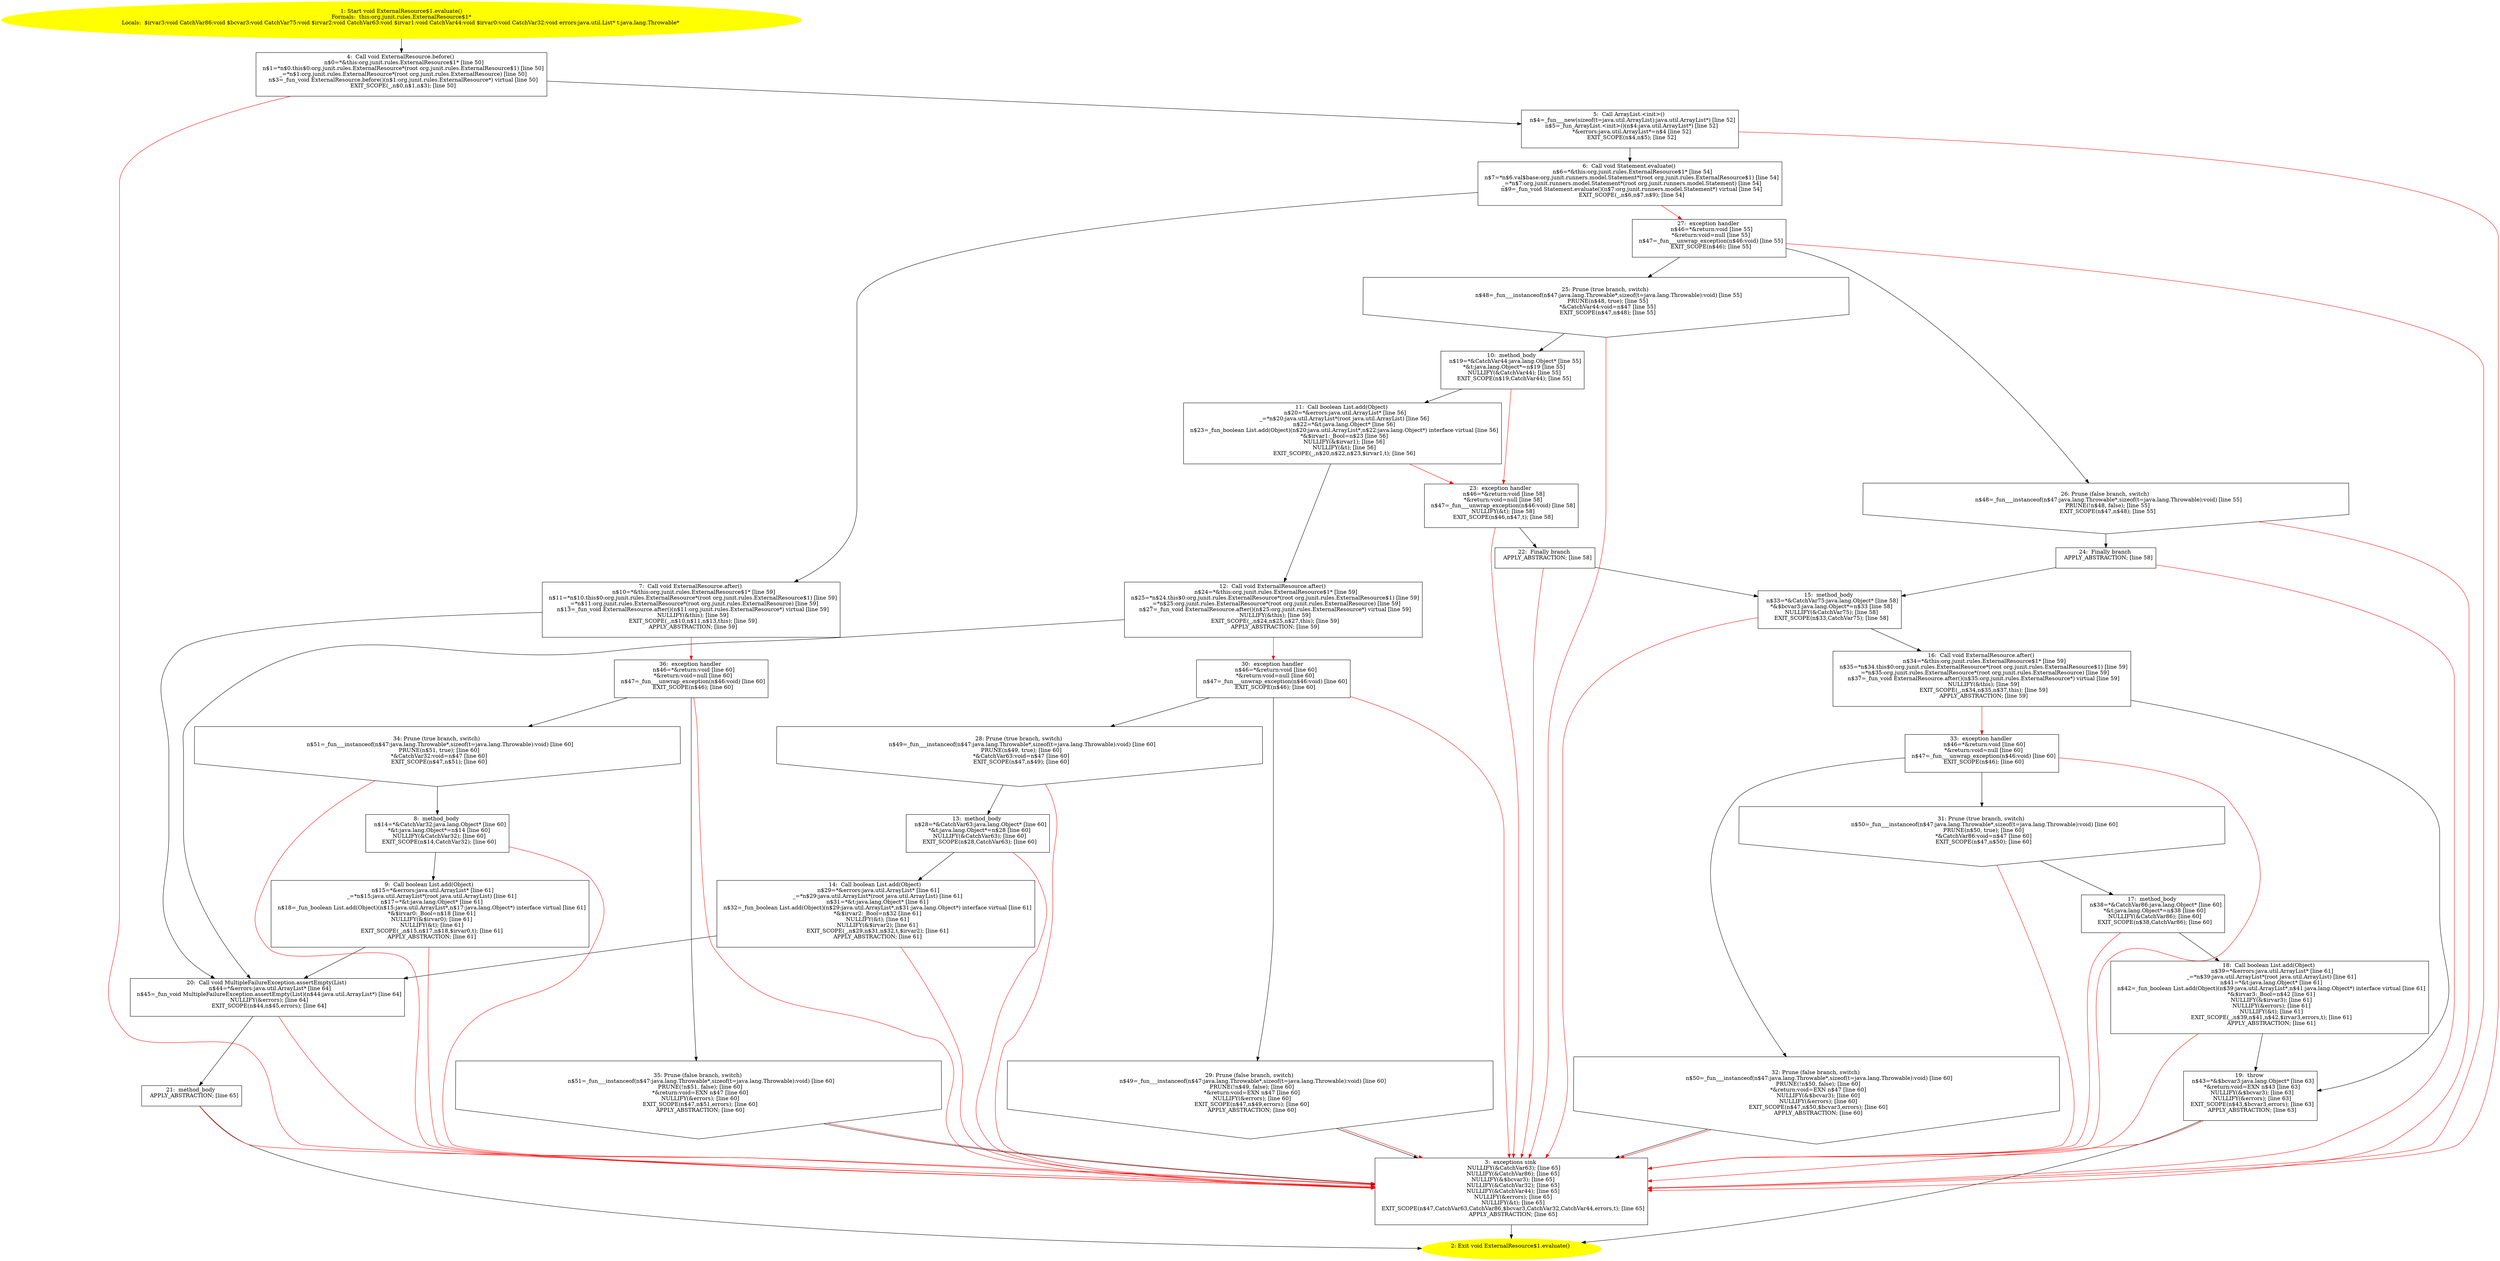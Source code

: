 /* @generated */
digraph cfg {
"org.junit.rules.ExternalResource$1.evaluate():void.ce32b842117c07d20088d72fd3f9ba41_1" [label="1: Start void ExternalResource$1.evaluate()\nFormals:  this:org.junit.rules.ExternalResource$1*\nLocals:  $irvar3:void CatchVar86:void $bcvar3:void CatchVar75:void $irvar2:void CatchVar63:void $irvar1:void CatchVar44:void $irvar0:void CatchVar32:void errors:java.util.List* t:java.lang.Throwable* \n  " color=yellow style=filled]
	

	 "org.junit.rules.ExternalResource$1.evaluate():void.ce32b842117c07d20088d72fd3f9ba41_1" -> "org.junit.rules.ExternalResource$1.evaluate():void.ce32b842117c07d20088d72fd3f9ba41_4" ;
"org.junit.rules.ExternalResource$1.evaluate():void.ce32b842117c07d20088d72fd3f9ba41_2" [label="2: Exit void ExternalResource$1.evaluate() \n  " color=yellow style=filled]
	

"org.junit.rules.ExternalResource$1.evaluate():void.ce32b842117c07d20088d72fd3f9ba41_3" [label="3:  exceptions sink \n   NULLIFY(&CatchVar63); [line 65]\n  NULLIFY(&CatchVar86); [line 65]\n  NULLIFY(&$bcvar3); [line 65]\n  NULLIFY(&CatchVar32); [line 65]\n  NULLIFY(&CatchVar44); [line 65]\n  NULLIFY(&errors); [line 65]\n  NULLIFY(&t); [line 65]\n  EXIT_SCOPE(n$47,CatchVar63,CatchVar86,$bcvar3,CatchVar32,CatchVar44,errors,t); [line 65]\n  APPLY_ABSTRACTION; [line 65]\n " shape="box"]
	

	 "org.junit.rules.ExternalResource$1.evaluate():void.ce32b842117c07d20088d72fd3f9ba41_3" -> "org.junit.rules.ExternalResource$1.evaluate():void.ce32b842117c07d20088d72fd3f9ba41_2" ;
"org.junit.rules.ExternalResource$1.evaluate():void.ce32b842117c07d20088d72fd3f9ba41_4" [label="4:  Call void ExternalResource.before() \n   n$0=*&this:org.junit.rules.ExternalResource$1* [line 50]\n  n$1=*n$0.this$0:org.junit.rules.ExternalResource*(root org.junit.rules.ExternalResource$1) [line 50]\n  _=*n$1:org.junit.rules.ExternalResource*(root org.junit.rules.ExternalResource) [line 50]\n  n$3=_fun_void ExternalResource.before()(n$1:org.junit.rules.ExternalResource*) virtual [line 50]\n  EXIT_SCOPE(_,n$0,n$1,n$3); [line 50]\n " shape="box"]
	

	 "org.junit.rules.ExternalResource$1.evaluate():void.ce32b842117c07d20088d72fd3f9ba41_4" -> "org.junit.rules.ExternalResource$1.evaluate():void.ce32b842117c07d20088d72fd3f9ba41_5" ;
	 "org.junit.rules.ExternalResource$1.evaluate():void.ce32b842117c07d20088d72fd3f9ba41_4" -> "org.junit.rules.ExternalResource$1.evaluate():void.ce32b842117c07d20088d72fd3f9ba41_3" [color="red" ];
"org.junit.rules.ExternalResource$1.evaluate():void.ce32b842117c07d20088d72fd3f9ba41_5" [label="5:  Call ArrayList.<init>() \n   n$4=_fun___new(sizeof(t=java.util.ArrayList):java.util.ArrayList*) [line 52]\n  n$5=_fun_ArrayList.<init>()(n$4:java.util.ArrayList*) [line 52]\n  *&errors:java.util.ArrayList*=n$4 [line 52]\n  EXIT_SCOPE(n$4,n$5); [line 52]\n " shape="box"]
	

	 "org.junit.rules.ExternalResource$1.evaluate():void.ce32b842117c07d20088d72fd3f9ba41_5" -> "org.junit.rules.ExternalResource$1.evaluate():void.ce32b842117c07d20088d72fd3f9ba41_6" ;
	 "org.junit.rules.ExternalResource$1.evaluate():void.ce32b842117c07d20088d72fd3f9ba41_5" -> "org.junit.rules.ExternalResource$1.evaluate():void.ce32b842117c07d20088d72fd3f9ba41_3" [color="red" ];
"org.junit.rules.ExternalResource$1.evaluate():void.ce32b842117c07d20088d72fd3f9ba41_6" [label="6:  Call void Statement.evaluate() \n   n$6=*&this:org.junit.rules.ExternalResource$1* [line 54]\n  n$7=*n$6.val$base:org.junit.runners.model.Statement*(root org.junit.rules.ExternalResource$1) [line 54]\n  _=*n$7:org.junit.runners.model.Statement*(root org.junit.runners.model.Statement) [line 54]\n  n$9=_fun_void Statement.evaluate()(n$7:org.junit.runners.model.Statement*) virtual [line 54]\n  EXIT_SCOPE(_,n$6,n$7,n$9); [line 54]\n " shape="box"]
	

	 "org.junit.rules.ExternalResource$1.evaluate():void.ce32b842117c07d20088d72fd3f9ba41_6" -> "org.junit.rules.ExternalResource$1.evaluate():void.ce32b842117c07d20088d72fd3f9ba41_7" ;
	 "org.junit.rules.ExternalResource$1.evaluate():void.ce32b842117c07d20088d72fd3f9ba41_6" -> "org.junit.rules.ExternalResource$1.evaluate():void.ce32b842117c07d20088d72fd3f9ba41_27" [color="red" ];
"org.junit.rules.ExternalResource$1.evaluate():void.ce32b842117c07d20088d72fd3f9ba41_7" [label="7:  Call void ExternalResource.after() \n   n$10=*&this:org.junit.rules.ExternalResource$1* [line 59]\n  n$11=*n$10.this$0:org.junit.rules.ExternalResource*(root org.junit.rules.ExternalResource$1) [line 59]\n  _=*n$11:org.junit.rules.ExternalResource*(root org.junit.rules.ExternalResource) [line 59]\n  n$13=_fun_void ExternalResource.after()(n$11:org.junit.rules.ExternalResource*) virtual [line 59]\n  NULLIFY(&this); [line 59]\n  EXIT_SCOPE(_,n$10,n$11,n$13,this); [line 59]\n  APPLY_ABSTRACTION; [line 59]\n " shape="box"]
	

	 "org.junit.rules.ExternalResource$1.evaluate():void.ce32b842117c07d20088d72fd3f9ba41_7" -> "org.junit.rules.ExternalResource$1.evaluate():void.ce32b842117c07d20088d72fd3f9ba41_20" ;
	 "org.junit.rules.ExternalResource$1.evaluate():void.ce32b842117c07d20088d72fd3f9ba41_7" -> "org.junit.rules.ExternalResource$1.evaluate():void.ce32b842117c07d20088d72fd3f9ba41_36" [color="red" ];
"org.junit.rules.ExternalResource$1.evaluate():void.ce32b842117c07d20088d72fd3f9ba41_8" [label="8:  method_body \n   n$14=*&CatchVar32:java.lang.Object* [line 60]\n  *&t:java.lang.Object*=n$14 [line 60]\n  NULLIFY(&CatchVar32); [line 60]\n  EXIT_SCOPE(n$14,CatchVar32); [line 60]\n " shape="box"]
	

	 "org.junit.rules.ExternalResource$1.evaluate():void.ce32b842117c07d20088d72fd3f9ba41_8" -> "org.junit.rules.ExternalResource$1.evaluate():void.ce32b842117c07d20088d72fd3f9ba41_9" ;
	 "org.junit.rules.ExternalResource$1.evaluate():void.ce32b842117c07d20088d72fd3f9ba41_8" -> "org.junit.rules.ExternalResource$1.evaluate():void.ce32b842117c07d20088d72fd3f9ba41_3" [color="red" ];
"org.junit.rules.ExternalResource$1.evaluate():void.ce32b842117c07d20088d72fd3f9ba41_9" [label="9:  Call boolean List.add(Object) \n   n$15=*&errors:java.util.ArrayList* [line 61]\n  _=*n$15:java.util.ArrayList*(root java.util.ArrayList) [line 61]\n  n$17=*&t:java.lang.Object* [line 61]\n  n$18=_fun_boolean List.add(Object)(n$15:java.util.ArrayList*,n$17:java.lang.Object*) interface virtual [line 61]\n  *&$irvar0:_Bool=n$18 [line 61]\n  NULLIFY(&$irvar0); [line 61]\n  NULLIFY(&t); [line 61]\n  EXIT_SCOPE(_,n$15,n$17,n$18,$irvar0,t); [line 61]\n  APPLY_ABSTRACTION; [line 61]\n " shape="box"]
	

	 "org.junit.rules.ExternalResource$1.evaluate():void.ce32b842117c07d20088d72fd3f9ba41_9" -> "org.junit.rules.ExternalResource$1.evaluate():void.ce32b842117c07d20088d72fd3f9ba41_20" ;
	 "org.junit.rules.ExternalResource$1.evaluate():void.ce32b842117c07d20088d72fd3f9ba41_9" -> "org.junit.rules.ExternalResource$1.evaluate():void.ce32b842117c07d20088d72fd3f9ba41_3" [color="red" ];
"org.junit.rules.ExternalResource$1.evaluate():void.ce32b842117c07d20088d72fd3f9ba41_10" [label="10:  method_body \n   n$19=*&CatchVar44:java.lang.Object* [line 55]\n  *&t:java.lang.Object*=n$19 [line 55]\n  NULLIFY(&CatchVar44); [line 55]\n  EXIT_SCOPE(n$19,CatchVar44); [line 55]\n " shape="box"]
	

	 "org.junit.rules.ExternalResource$1.evaluate():void.ce32b842117c07d20088d72fd3f9ba41_10" -> "org.junit.rules.ExternalResource$1.evaluate():void.ce32b842117c07d20088d72fd3f9ba41_11" ;
	 "org.junit.rules.ExternalResource$1.evaluate():void.ce32b842117c07d20088d72fd3f9ba41_10" -> "org.junit.rules.ExternalResource$1.evaluate():void.ce32b842117c07d20088d72fd3f9ba41_23" [color="red" ];
"org.junit.rules.ExternalResource$1.evaluate():void.ce32b842117c07d20088d72fd3f9ba41_11" [label="11:  Call boolean List.add(Object) \n   n$20=*&errors:java.util.ArrayList* [line 56]\n  _=*n$20:java.util.ArrayList*(root java.util.ArrayList) [line 56]\n  n$22=*&t:java.lang.Object* [line 56]\n  n$23=_fun_boolean List.add(Object)(n$20:java.util.ArrayList*,n$22:java.lang.Object*) interface virtual [line 56]\n  *&$irvar1:_Bool=n$23 [line 56]\n  NULLIFY(&$irvar1); [line 56]\n  NULLIFY(&t); [line 56]\n  EXIT_SCOPE(_,n$20,n$22,n$23,$irvar1,t); [line 56]\n " shape="box"]
	

	 "org.junit.rules.ExternalResource$1.evaluate():void.ce32b842117c07d20088d72fd3f9ba41_11" -> "org.junit.rules.ExternalResource$1.evaluate():void.ce32b842117c07d20088d72fd3f9ba41_12" ;
	 "org.junit.rules.ExternalResource$1.evaluate():void.ce32b842117c07d20088d72fd3f9ba41_11" -> "org.junit.rules.ExternalResource$1.evaluate():void.ce32b842117c07d20088d72fd3f9ba41_23" [color="red" ];
"org.junit.rules.ExternalResource$1.evaluate():void.ce32b842117c07d20088d72fd3f9ba41_12" [label="12:  Call void ExternalResource.after() \n   n$24=*&this:org.junit.rules.ExternalResource$1* [line 59]\n  n$25=*n$24.this$0:org.junit.rules.ExternalResource*(root org.junit.rules.ExternalResource$1) [line 59]\n  _=*n$25:org.junit.rules.ExternalResource*(root org.junit.rules.ExternalResource) [line 59]\n  n$27=_fun_void ExternalResource.after()(n$25:org.junit.rules.ExternalResource*) virtual [line 59]\n  NULLIFY(&this); [line 59]\n  EXIT_SCOPE(_,n$24,n$25,n$27,this); [line 59]\n  APPLY_ABSTRACTION; [line 59]\n " shape="box"]
	

	 "org.junit.rules.ExternalResource$1.evaluate():void.ce32b842117c07d20088d72fd3f9ba41_12" -> "org.junit.rules.ExternalResource$1.evaluate():void.ce32b842117c07d20088d72fd3f9ba41_20" ;
	 "org.junit.rules.ExternalResource$1.evaluate():void.ce32b842117c07d20088d72fd3f9ba41_12" -> "org.junit.rules.ExternalResource$1.evaluate():void.ce32b842117c07d20088d72fd3f9ba41_30" [color="red" ];
"org.junit.rules.ExternalResource$1.evaluate():void.ce32b842117c07d20088d72fd3f9ba41_13" [label="13:  method_body \n   n$28=*&CatchVar63:java.lang.Object* [line 60]\n  *&t:java.lang.Object*=n$28 [line 60]\n  NULLIFY(&CatchVar63); [line 60]\n  EXIT_SCOPE(n$28,CatchVar63); [line 60]\n " shape="box"]
	

	 "org.junit.rules.ExternalResource$1.evaluate():void.ce32b842117c07d20088d72fd3f9ba41_13" -> "org.junit.rules.ExternalResource$1.evaluate():void.ce32b842117c07d20088d72fd3f9ba41_14" ;
	 "org.junit.rules.ExternalResource$1.evaluate():void.ce32b842117c07d20088d72fd3f9ba41_13" -> "org.junit.rules.ExternalResource$1.evaluate():void.ce32b842117c07d20088d72fd3f9ba41_3" [color="red" ];
"org.junit.rules.ExternalResource$1.evaluate():void.ce32b842117c07d20088d72fd3f9ba41_14" [label="14:  Call boolean List.add(Object) \n   n$29=*&errors:java.util.ArrayList* [line 61]\n  _=*n$29:java.util.ArrayList*(root java.util.ArrayList) [line 61]\n  n$31=*&t:java.lang.Object* [line 61]\n  n$32=_fun_boolean List.add(Object)(n$29:java.util.ArrayList*,n$31:java.lang.Object*) interface virtual [line 61]\n  *&$irvar2:_Bool=n$32 [line 61]\n  NULLIFY(&t); [line 61]\n  NULLIFY(&$irvar2); [line 61]\n  EXIT_SCOPE(_,n$29,n$31,n$32,t,$irvar2); [line 61]\n  APPLY_ABSTRACTION; [line 61]\n " shape="box"]
	

	 "org.junit.rules.ExternalResource$1.evaluate():void.ce32b842117c07d20088d72fd3f9ba41_14" -> "org.junit.rules.ExternalResource$1.evaluate():void.ce32b842117c07d20088d72fd3f9ba41_20" ;
	 "org.junit.rules.ExternalResource$1.evaluate():void.ce32b842117c07d20088d72fd3f9ba41_14" -> "org.junit.rules.ExternalResource$1.evaluate():void.ce32b842117c07d20088d72fd3f9ba41_3" [color="red" ];
"org.junit.rules.ExternalResource$1.evaluate():void.ce32b842117c07d20088d72fd3f9ba41_15" [label="15:  method_body \n   n$33=*&CatchVar75:java.lang.Object* [line 58]\n  *&$bcvar3:java.lang.Object*=n$33 [line 58]\n  NULLIFY(&CatchVar75); [line 58]\n  EXIT_SCOPE(n$33,CatchVar75); [line 58]\n " shape="box"]
	

	 "org.junit.rules.ExternalResource$1.evaluate():void.ce32b842117c07d20088d72fd3f9ba41_15" -> "org.junit.rules.ExternalResource$1.evaluate():void.ce32b842117c07d20088d72fd3f9ba41_16" ;
	 "org.junit.rules.ExternalResource$1.evaluate():void.ce32b842117c07d20088d72fd3f9ba41_15" -> "org.junit.rules.ExternalResource$1.evaluate():void.ce32b842117c07d20088d72fd3f9ba41_3" [color="red" ];
"org.junit.rules.ExternalResource$1.evaluate():void.ce32b842117c07d20088d72fd3f9ba41_16" [label="16:  Call void ExternalResource.after() \n   n$34=*&this:org.junit.rules.ExternalResource$1* [line 59]\n  n$35=*n$34.this$0:org.junit.rules.ExternalResource*(root org.junit.rules.ExternalResource$1) [line 59]\n  _=*n$35:org.junit.rules.ExternalResource*(root org.junit.rules.ExternalResource) [line 59]\n  n$37=_fun_void ExternalResource.after()(n$35:org.junit.rules.ExternalResource*) virtual [line 59]\n  NULLIFY(&this); [line 59]\n  EXIT_SCOPE(_,n$34,n$35,n$37,this); [line 59]\n  APPLY_ABSTRACTION; [line 59]\n " shape="box"]
	

	 "org.junit.rules.ExternalResource$1.evaluate():void.ce32b842117c07d20088d72fd3f9ba41_16" -> "org.junit.rules.ExternalResource$1.evaluate():void.ce32b842117c07d20088d72fd3f9ba41_19" ;
	 "org.junit.rules.ExternalResource$1.evaluate():void.ce32b842117c07d20088d72fd3f9ba41_16" -> "org.junit.rules.ExternalResource$1.evaluate():void.ce32b842117c07d20088d72fd3f9ba41_33" [color="red" ];
"org.junit.rules.ExternalResource$1.evaluate():void.ce32b842117c07d20088d72fd3f9ba41_17" [label="17:  method_body \n   n$38=*&CatchVar86:java.lang.Object* [line 60]\n  *&t:java.lang.Object*=n$38 [line 60]\n  NULLIFY(&CatchVar86); [line 60]\n  EXIT_SCOPE(n$38,CatchVar86); [line 60]\n " shape="box"]
	

	 "org.junit.rules.ExternalResource$1.evaluate():void.ce32b842117c07d20088d72fd3f9ba41_17" -> "org.junit.rules.ExternalResource$1.evaluate():void.ce32b842117c07d20088d72fd3f9ba41_18" ;
	 "org.junit.rules.ExternalResource$1.evaluate():void.ce32b842117c07d20088d72fd3f9ba41_17" -> "org.junit.rules.ExternalResource$1.evaluate():void.ce32b842117c07d20088d72fd3f9ba41_3" [color="red" ];
"org.junit.rules.ExternalResource$1.evaluate():void.ce32b842117c07d20088d72fd3f9ba41_18" [label="18:  Call boolean List.add(Object) \n   n$39=*&errors:java.util.ArrayList* [line 61]\n  _=*n$39:java.util.ArrayList*(root java.util.ArrayList) [line 61]\n  n$41=*&t:java.lang.Object* [line 61]\n  n$42=_fun_boolean List.add(Object)(n$39:java.util.ArrayList*,n$41:java.lang.Object*) interface virtual [line 61]\n  *&$irvar3:_Bool=n$42 [line 61]\n  NULLIFY(&$irvar3); [line 61]\n  NULLIFY(&errors); [line 61]\n  NULLIFY(&t); [line 61]\n  EXIT_SCOPE(_,n$39,n$41,n$42,$irvar3,errors,t); [line 61]\n  APPLY_ABSTRACTION; [line 61]\n " shape="box"]
	

	 "org.junit.rules.ExternalResource$1.evaluate():void.ce32b842117c07d20088d72fd3f9ba41_18" -> "org.junit.rules.ExternalResource$1.evaluate():void.ce32b842117c07d20088d72fd3f9ba41_19" ;
	 "org.junit.rules.ExternalResource$1.evaluate():void.ce32b842117c07d20088d72fd3f9ba41_18" -> "org.junit.rules.ExternalResource$1.evaluate():void.ce32b842117c07d20088d72fd3f9ba41_3" [color="red" ];
"org.junit.rules.ExternalResource$1.evaluate():void.ce32b842117c07d20088d72fd3f9ba41_19" [label="19:  throw \n   n$43=*&$bcvar3:java.lang.Object* [line 63]\n  *&return:void=EXN n$43 [line 63]\n  NULLIFY(&$bcvar3); [line 63]\n  NULLIFY(&errors); [line 63]\n  EXIT_SCOPE(n$43,$bcvar3,errors); [line 63]\n  APPLY_ABSTRACTION; [line 63]\n " shape="box"]
	

	 "org.junit.rules.ExternalResource$1.evaluate():void.ce32b842117c07d20088d72fd3f9ba41_19" -> "org.junit.rules.ExternalResource$1.evaluate():void.ce32b842117c07d20088d72fd3f9ba41_2" ;
	 "org.junit.rules.ExternalResource$1.evaluate():void.ce32b842117c07d20088d72fd3f9ba41_19" -> "org.junit.rules.ExternalResource$1.evaluate():void.ce32b842117c07d20088d72fd3f9ba41_3" [color="red" ];
"org.junit.rules.ExternalResource$1.evaluate():void.ce32b842117c07d20088d72fd3f9ba41_20" [label="20:  Call void MultipleFailureException.assertEmpty(List) \n   n$44=*&errors:java.util.ArrayList* [line 64]\n  n$45=_fun_void MultipleFailureException.assertEmpty(List)(n$44:java.util.ArrayList*) [line 64]\n  NULLIFY(&errors); [line 64]\n  EXIT_SCOPE(n$44,n$45,errors); [line 64]\n " shape="box"]
	

	 "org.junit.rules.ExternalResource$1.evaluate():void.ce32b842117c07d20088d72fd3f9ba41_20" -> "org.junit.rules.ExternalResource$1.evaluate():void.ce32b842117c07d20088d72fd3f9ba41_21" ;
	 "org.junit.rules.ExternalResource$1.evaluate():void.ce32b842117c07d20088d72fd3f9ba41_20" -> "org.junit.rules.ExternalResource$1.evaluate():void.ce32b842117c07d20088d72fd3f9ba41_3" [color="red" ];
"org.junit.rules.ExternalResource$1.evaluate():void.ce32b842117c07d20088d72fd3f9ba41_21" [label="21:  method_body \n   APPLY_ABSTRACTION; [line 65]\n " shape="box"]
	

	 "org.junit.rules.ExternalResource$1.evaluate():void.ce32b842117c07d20088d72fd3f9ba41_21" -> "org.junit.rules.ExternalResource$1.evaluate():void.ce32b842117c07d20088d72fd3f9ba41_2" ;
	 "org.junit.rules.ExternalResource$1.evaluate():void.ce32b842117c07d20088d72fd3f9ba41_21" -> "org.junit.rules.ExternalResource$1.evaluate():void.ce32b842117c07d20088d72fd3f9ba41_3" [color="red" ];
"org.junit.rules.ExternalResource$1.evaluate():void.ce32b842117c07d20088d72fd3f9ba41_22" [label="22:  Finally branch \n   APPLY_ABSTRACTION; [line 58]\n " shape="box"]
	

	 "org.junit.rules.ExternalResource$1.evaluate():void.ce32b842117c07d20088d72fd3f9ba41_22" -> "org.junit.rules.ExternalResource$1.evaluate():void.ce32b842117c07d20088d72fd3f9ba41_15" ;
	 "org.junit.rules.ExternalResource$1.evaluate():void.ce32b842117c07d20088d72fd3f9ba41_22" -> "org.junit.rules.ExternalResource$1.evaluate():void.ce32b842117c07d20088d72fd3f9ba41_3" [color="red" ];
"org.junit.rules.ExternalResource$1.evaluate():void.ce32b842117c07d20088d72fd3f9ba41_23" [label="23:  exception handler \n   n$46=*&return:void [line 58]\n  *&return:void=null [line 58]\n  n$47=_fun___unwrap_exception(n$46:void) [line 58]\n  NULLIFY(&t); [line 58]\n  EXIT_SCOPE(n$46,n$47,t); [line 58]\n " shape="box"]
	

	 "org.junit.rules.ExternalResource$1.evaluate():void.ce32b842117c07d20088d72fd3f9ba41_23" -> "org.junit.rules.ExternalResource$1.evaluate():void.ce32b842117c07d20088d72fd3f9ba41_22" ;
	 "org.junit.rules.ExternalResource$1.evaluate():void.ce32b842117c07d20088d72fd3f9ba41_23" -> "org.junit.rules.ExternalResource$1.evaluate():void.ce32b842117c07d20088d72fd3f9ba41_3" [color="red" ];
"org.junit.rules.ExternalResource$1.evaluate():void.ce32b842117c07d20088d72fd3f9ba41_24" [label="24:  Finally branch \n   APPLY_ABSTRACTION; [line 58]\n " shape="box"]
	

	 "org.junit.rules.ExternalResource$1.evaluate():void.ce32b842117c07d20088d72fd3f9ba41_24" -> "org.junit.rules.ExternalResource$1.evaluate():void.ce32b842117c07d20088d72fd3f9ba41_15" ;
	 "org.junit.rules.ExternalResource$1.evaluate():void.ce32b842117c07d20088d72fd3f9ba41_24" -> "org.junit.rules.ExternalResource$1.evaluate():void.ce32b842117c07d20088d72fd3f9ba41_3" [color="red" ];
"org.junit.rules.ExternalResource$1.evaluate():void.ce32b842117c07d20088d72fd3f9ba41_25" [label="25: Prune (true branch, switch) \n   n$48=_fun___instanceof(n$47:java.lang.Throwable*,sizeof(t=java.lang.Throwable):void) [line 55]\n  PRUNE(n$48, true); [line 55]\n  *&CatchVar44:void=n$47 [line 55]\n  EXIT_SCOPE(n$47,n$48); [line 55]\n " shape="invhouse"]
	

	 "org.junit.rules.ExternalResource$1.evaluate():void.ce32b842117c07d20088d72fd3f9ba41_25" -> "org.junit.rules.ExternalResource$1.evaluate():void.ce32b842117c07d20088d72fd3f9ba41_10" ;
	 "org.junit.rules.ExternalResource$1.evaluate():void.ce32b842117c07d20088d72fd3f9ba41_25" -> "org.junit.rules.ExternalResource$1.evaluate():void.ce32b842117c07d20088d72fd3f9ba41_3" [color="red" ];
"org.junit.rules.ExternalResource$1.evaluate():void.ce32b842117c07d20088d72fd3f9ba41_26" [label="26: Prune (false branch, switch) \n   n$48=_fun___instanceof(n$47:java.lang.Throwable*,sizeof(t=java.lang.Throwable):void) [line 55]\n  PRUNE(!n$48, false); [line 55]\n  EXIT_SCOPE(n$47,n$48); [line 55]\n " shape="invhouse"]
	

	 "org.junit.rules.ExternalResource$1.evaluate():void.ce32b842117c07d20088d72fd3f9ba41_26" -> "org.junit.rules.ExternalResource$1.evaluate():void.ce32b842117c07d20088d72fd3f9ba41_24" ;
	 "org.junit.rules.ExternalResource$1.evaluate():void.ce32b842117c07d20088d72fd3f9ba41_26" -> "org.junit.rules.ExternalResource$1.evaluate():void.ce32b842117c07d20088d72fd3f9ba41_3" [color="red" ];
"org.junit.rules.ExternalResource$1.evaluate():void.ce32b842117c07d20088d72fd3f9ba41_27" [label="27:  exception handler \n   n$46=*&return:void [line 55]\n  *&return:void=null [line 55]\n  n$47=_fun___unwrap_exception(n$46:void) [line 55]\n  EXIT_SCOPE(n$46); [line 55]\n " shape="box"]
	

	 "org.junit.rules.ExternalResource$1.evaluate():void.ce32b842117c07d20088d72fd3f9ba41_27" -> "org.junit.rules.ExternalResource$1.evaluate():void.ce32b842117c07d20088d72fd3f9ba41_25" ;
	 "org.junit.rules.ExternalResource$1.evaluate():void.ce32b842117c07d20088d72fd3f9ba41_27" -> "org.junit.rules.ExternalResource$1.evaluate():void.ce32b842117c07d20088d72fd3f9ba41_26" ;
	 "org.junit.rules.ExternalResource$1.evaluate():void.ce32b842117c07d20088d72fd3f9ba41_27" -> "org.junit.rules.ExternalResource$1.evaluate():void.ce32b842117c07d20088d72fd3f9ba41_3" [color="red" ];
"org.junit.rules.ExternalResource$1.evaluate():void.ce32b842117c07d20088d72fd3f9ba41_28" [label="28: Prune (true branch, switch) \n   n$49=_fun___instanceof(n$47:java.lang.Throwable*,sizeof(t=java.lang.Throwable):void) [line 60]\n  PRUNE(n$49, true); [line 60]\n  *&CatchVar63:void=n$47 [line 60]\n  EXIT_SCOPE(n$47,n$49); [line 60]\n " shape="invhouse"]
	

	 "org.junit.rules.ExternalResource$1.evaluate():void.ce32b842117c07d20088d72fd3f9ba41_28" -> "org.junit.rules.ExternalResource$1.evaluate():void.ce32b842117c07d20088d72fd3f9ba41_13" ;
	 "org.junit.rules.ExternalResource$1.evaluate():void.ce32b842117c07d20088d72fd3f9ba41_28" -> "org.junit.rules.ExternalResource$1.evaluate():void.ce32b842117c07d20088d72fd3f9ba41_3" [color="red" ];
"org.junit.rules.ExternalResource$1.evaluate():void.ce32b842117c07d20088d72fd3f9ba41_29" [label="29: Prune (false branch, switch) \n   n$49=_fun___instanceof(n$47:java.lang.Throwable*,sizeof(t=java.lang.Throwable):void) [line 60]\n  PRUNE(!n$49, false); [line 60]\n  *&return:void=EXN n$47 [line 60]\n  NULLIFY(&errors); [line 60]\n  EXIT_SCOPE(n$47,n$49,errors); [line 60]\n  APPLY_ABSTRACTION; [line 60]\n " shape="invhouse"]
	

	 "org.junit.rules.ExternalResource$1.evaluate():void.ce32b842117c07d20088d72fd3f9ba41_29" -> "org.junit.rules.ExternalResource$1.evaluate():void.ce32b842117c07d20088d72fd3f9ba41_3" ;
	 "org.junit.rules.ExternalResource$1.evaluate():void.ce32b842117c07d20088d72fd3f9ba41_29" -> "org.junit.rules.ExternalResource$1.evaluate():void.ce32b842117c07d20088d72fd3f9ba41_3" [color="red" ];
"org.junit.rules.ExternalResource$1.evaluate():void.ce32b842117c07d20088d72fd3f9ba41_30" [label="30:  exception handler \n   n$46=*&return:void [line 60]\n  *&return:void=null [line 60]\n  n$47=_fun___unwrap_exception(n$46:void) [line 60]\n  EXIT_SCOPE(n$46); [line 60]\n " shape="box"]
	

	 "org.junit.rules.ExternalResource$1.evaluate():void.ce32b842117c07d20088d72fd3f9ba41_30" -> "org.junit.rules.ExternalResource$1.evaluate():void.ce32b842117c07d20088d72fd3f9ba41_28" ;
	 "org.junit.rules.ExternalResource$1.evaluate():void.ce32b842117c07d20088d72fd3f9ba41_30" -> "org.junit.rules.ExternalResource$1.evaluate():void.ce32b842117c07d20088d72fd3f9ba41_29" ;
	 "org.junit.rules.ExternalResource$1.evaluate():void.ce32b842117c07d20088d72fd3f9ba41_30" -> "org.junit.rules.ExternalResource$1.evaluate():void.ce32b842117c07d20088d72fd3f9ba41_3" [color="red" ];
"org.junit.rules.ExternalResource$1.evaluate():void.ce32b842117c07d20088d72fd3f9ba41_31" [label="31: Prune (true branch, switch) \n   n$50=_fun___instanceof(n$47:java.lang.Throwable*,sizeof(t=java.lang.Throwable):void) [line 60]\n  PRUNE(n$50, true); [line 60]\n  *&CatchVar86:void=n$47 [line 60]\n  EXIT_SCOPE(n$47,n$50); [line 60]\n " shape="invhouse"]
	

	 "org.junit.rules.ExternalResource$1.evaluate():void.ce32b842117c07d20088d72fd3f9ba41_31" -> "org.junit.rules.ExternalResource$1.evaluate():void.ce32b842117c07d20088d72fd3f9ba41_17" ;
	 "org.junit.rules.ExternalResource$1.evaluate():void.ce32b842117c07d20088d72fd3f9ba41_31" -> "org.junit.rules.ExternalResource$1.evaluate():void.ce32b842117c07d20088d72fd3f9ba41_3" [color="red" ];
"org.junit.rules.ExternalResource$1.evaluate():void.ce32b842117c07d20088d72fd3f9ba41_32" [label="32: Prune (false branch, switch) \n   n$50=_fun___instanceof(n$47:java.lang.Throwable*,sizeof(t=java.lang.Throwable):void) [line 60]\n  PRUNE(!n$50, false); [line 60]\n  *&return:void=EXN n$47 [line 60]\n  NULLIFY(&$bcvar3); [line 60]\n  NULLIFY(&errors); [line 60]\n  EXIT_SCOPE(n$47,n$50,$bcvar3,errors); [line 60]\n  APPLY_ABSTRACTION; [line 60]\n " shape="invhouse"]
	

	 "org.junit.rules.ExternalResource$1.evaluate():void.ce32b842117c07d20088d72fd3f9ba41_32" -> "org.junit.rules.ExternalResource$1.evaluate():void.ce32b842117c07d20088d72fd3f9ba41_3" ;
	 "org.junit.rules.ExternalResource$1.evaluate():void.ce32b842117c07d20088d72fd3f9ba41_32" -> "org.junit.rules.ExternalResource$1.evaluate():void.ce32b842117c07d20088d72fd3f9ba41_3" [color="red" ];
"org.junit.rules.ExternalResource$1.evaluate():void.ce32b842117c07d20088d72fd3f9ba41_33" [label="33:  exception handler \n   n$46=*&return:void [line 60]\n  *&return:void=null [line 60]\n  n$47=_fun___unwrap_exception(n$46:void) [line 60]\n  EXIT_SCOPE(n$46); [line 60]\n " shape="box"]
	

	 "org.junit.rules.ExternalResource$1.evaluate():void.ce32b842117c07d20088d72fd3f9ba41_33" -> "org.junit.rules.ExternalResource$1.evaluate():void.ce32b842117c07d20088d72fd3f9ba41_31" ;
	 "org.junit.rules.ExternalResource$1.evaluate():void.ce32b842117c07d20088d72fd3f9ba41_33" -> "org.junit.rules.ExternalResource$1.evaluate():void.ce32b842117c07d20088d72fd3f9ba41_32" ;
	 "org.junit.rules.ExternalResource$1.evaluate():void.ce32b842117c07d20088d72fd3f9ba41_33" -> "org.junit.rules.ExternalResource$1.evaluate():void.ce32b842117c07d20088d72fd3f9ba41_3" [color="red" ];
"org.junit.rules.ExternalResource$1.evaluate():void.ce32b842117c07d20088d72fd3f9ba41_34" [label="34: Prune (true branch, switch) \n   n$51=_fun___instanceof(n$47:java.lang.Throwable*,sizeof(t=java.lang.Throwable):void) [line 60]\n  PRUNE(n$51, true); [line 60]\n  *&CatchVar32:void=n$47 [line 60]\n  EXIT_SCOPE(n$47,n$51); [line 60]\n " shape="invhouse"]
	

	 "org.junit.rules.ExternalResource$1.evaluate():void.ce32b842117c07d20088d72fd3f9ba41_34" -> "org.junit.rules.ExternalResource$1.evaluate():void.ce32b842117c07d20088d72fd3f9ba41_8" ;
	 "org.junit.rules.ExternalResource$1.evaluate():void.ce32b842117c07d20088d72fd3f9ba41_34" -> "org.junit.rules.ExternalResource$1.evaluate():void.ce32b842117c07d20088d72fd3f9ba41_3" [color="red" ];
"org.junit.rules.ExternalResource$1.evaluate():void.ce32b842117c07d20088d72fd3f9ba41_35" [label="35: Prune (false branch, switch) \n   n$51=_fun___instanceof(n$47:java.lang.Throwable*,sizeof(t=java.lang.Throwable):void) [line 60]\n  PRUNE(!n$51, false); [line 60]\n  *&return:void=EXN n$47 [line 60]\n  NULLIFY(&errors); [line 60]\n  EXIT_SCOPE(n$47,n$51,errors); [line 60]\n  APPLY_ABSTRACTION; [line 60]\n " shape="invhouse"]
	

	 "org.junit.rules.ExternalResource$1.evaluate():void.ce32b842117c07d20088d72fd3f9ba41_35" -> "org.junit.rules.ExternalResource$1.evaluate():void.ce32b842117c07d20088d72fd3f9ba41_3" ;
	 "org.junit.rules.ExternalResource$1.evaluate():void.ce32b842117c07d20088d72fd3f9ba41_35" -> "org.junit.rules.ExternalResource$1.evaluate():void.ce32b842117c07d20088d72fd3f9ba41_3" [color="red" ];
"org.junit.rules.ExternalResource$1.evaluate():void.ce32b842117c07d20088d72fd3f9ba41_36" [label="36:  exception handler \n   n$46=*&return:void [line 60]\n  *&return:void=null [line 60]\n  n$47=_fun___unwrap_exception(n$46:void) [line 60]\n  EXIT_SCOPE(n$46); [line 60]\n " shape="box"]
	

	 "org.junit.rules.ExternalResource$1.evaluate():void.ce32b842117c07d20088d72fd3f9ba41_36" -> "org.junit.rules.ExternalResource$1.evaluate():void.ce32b842117c07d20088d72fd3f9ba41_34" ;
	 "org.junit.rules.ExternalResource$1.evaluate():void.ce32b842117c07d20088d72fd3f9ba41_36" -> "org.junit.rules.ExternalResource$1.evaluate():void.ce32b842117c07d20088d72fd3f9ba41_35" ;
	 "org.junit.rules.ExternalResource$1.evaluate():void.ce32b842117c07d20088d72fd3f9ba41_36" -> "org.junit.rules.ExternalResource$1.evaluate():void.ce32b842117c07d20088d72fd3f9ba41_3" [color="red" ];
}
